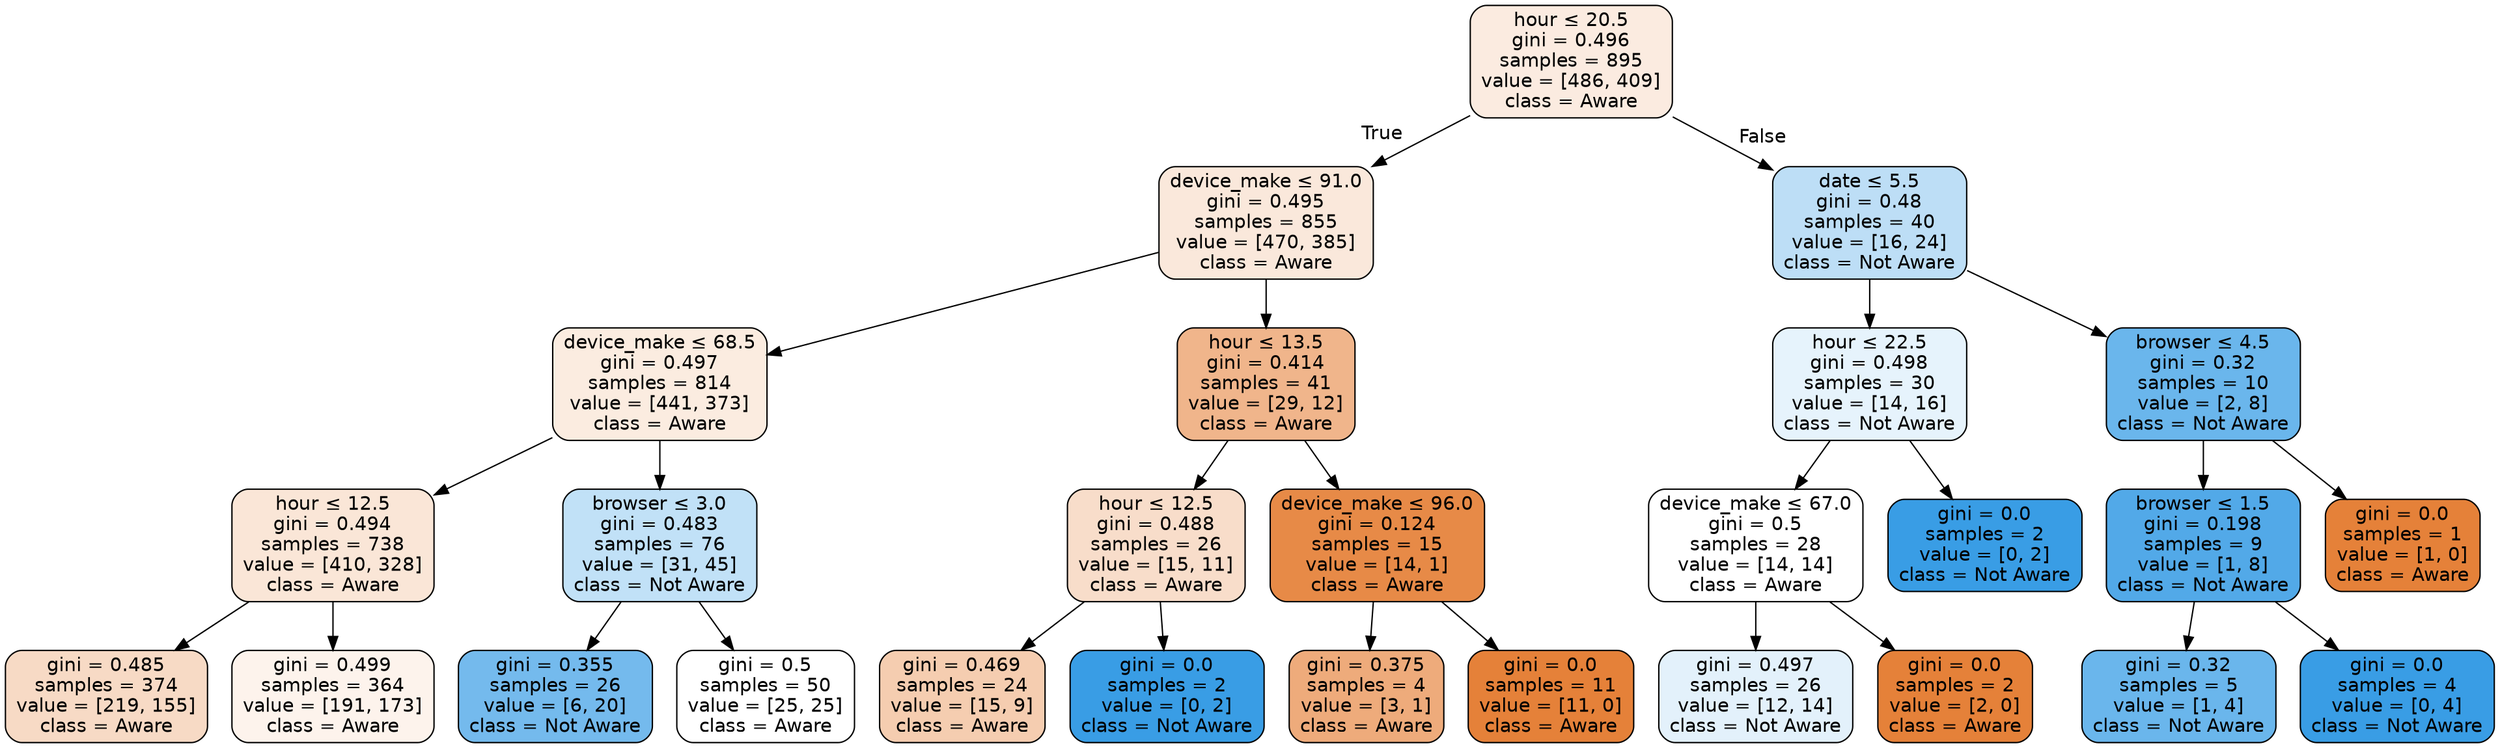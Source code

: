 digraph Tree {
node [shape=box, style="filled, rounded", color="black", fontname="helvetica"] ;
edge [fontname="helvetica"] ;
0 [label=<hour &le; 20.5<br/>gini = 0.496<br/>samples = 895<br/>value = [486, 409]<br/>class = Aware>, fillcolor="#fbebe0"] ;
1 [label=<device_make &le; 91.0<br/>gini = 0.495<br/>samples = 855<br/>value = [470, 385]<br/>class = Aware>, fillcolor="#fae8db"] ;
0 -> 1 [labeldistance=2.5, labelangle=45, headlabel="True"] ;
2 [label=<device_make &le; 68.5<br/>gini = 0.497<br/>samples = 814<br/>value = [441, 373]<br/>class = Aware>, fillcolor="#fbece0"] ;
1 -> 2 ;
3 [label=<hour &le; 12.5<br/>gini = 0.494<br/>samples = 738<br/>value = [410, 328]<br/>class = Aware>, fillcolor="#fae6d7"] ;
2 -> 3 ;
4 [label=<gini = 0.485<br/>samples = 374<br/>value = [219, 155]<br/>class = Aware>, fillcolor="#f7dac5"] ;
3 -> 4 ;
5 [label=<gini = 0.499<br/>samples = 364<br/>value = [191, 173]<br/>class = Aware>, fillcolor="#fdf3ec"] ;
3 -> 5 ;
6 [label=<browser &le; 3.0<br/>gini = 0.483<br/>samples = 76<br/>value = [31, 45]<br/>class = Not Aware>, fillcolor="#c1e1f7"] ;
2 -> 6 ;
7 [label=<gini = 0.355<br/>samples = 26<br/>value = [6, 20]<br/>class = Not Aware>, fillcolor="#74baed"] ;
6 -> 7 ;
8 [label=<gini = 0.5<br/>samples = 50<br/>value = [25, 25]<br/>class = Aware>, fillcolor="#ffffff"] ;
6 -> 8 ;
9 [label=<hour &le; 13.5<br/>gini = 0.414<br/>samples = 41<br/>value = [29, 12]<br/>class = Aware>, fillcolor="#f0b58b"] ;
1 -> 9 ;
10 [label=<hour &le; 12.5<br/>gini = 0.488<br/>samples = 26<br/>value = [15, 11]<br/>class = Aware>, fillcolor="#f8ddca"] ;
9 -> 10 ;
11 [label=<gini = 0.469<br/>samples = 24<br/>value = [15, 9]<br/>class = Aware>, fillcolor="#f5cdb0"] ;
10 -> 11 ;
12 [label=<gini = 0.0<br/>samples = 2<br/>value = [0, 2]<br/>class = Not Aware>, fillcolor="#399de5"] ;
10 -> 12 ;
13 [label=<device_make &le; 96.0<br/>gini = 0.124<br/>samples = 15<br/>value = [14, 1]<br/>class = Aware>, fillcolor="#e78a47"] ;
9 -> 13 ;
14 [label=<gini = 0.375<br/>samples = 4<br/>value = [3, 1]<br/>class = Aware>, fillcolor="#eeab7b"] ;
13 -> 14 ;
15 [label=<gini = 0.0<br/>samples = 11<br/>value = [11, 0]<br/>class = Aware>, fillcolor="#e58139"] ;
13 -> 15 ;
16 [label=<date &le; 5.5<br/>gini = 0.48<br/>samples = 40<br/>value = [16, 24]<br/>class = Not Aware>, fillcolor="#bddef6"] ;
0 -> 16 [labeldistance=2.5, labelangle=-45, headlabel="False"] ;
17 [label=<hour &le; 22.5<br/>gini = 0.498<br/>samples = 30<br/>value = [14, 16]<br/>class = Not Aware>, fillcolor="#e6f3fc"] ;
16 -> 17 ;
18 [label=<device_make &le; 67.0<br/>gini = 0.5<br/>samples = 28<br/>value = [14, 14]<br/>class = Aware>, fillcolor="#ffffff"] ;
17 -> 18 ;
19 [label=<gini = 0.497<br/>samples = 26<br/>value = [12, 14]<br/>class = Not Aware>, fillcolor="#e3f1fb"] ;
18 -> 19 ;
20 [label=<gini = 0.0<br/>samples = 2<br/>value = [2, 0]<br/>class = Aware>, fillcolor="#e58139"] ;
18 -> 20 ;
21 [label=<gini = 0.0<br/>samples = 2<br/>value = [0, 2]<br/>class = Not Aware>, fillcolor="#399de5"] ;
17 -> 21 ;
22 [label=<browser &le; 4.5<br/>gini = 0.32<br/>samples = 10<br/>value = [2, 8]<br/>class = Not Aware>, fillcolor="#6ab6ec"] ;
16 -> 22 ;
23 [label=<browser &le; 1.5<br/>gini = 0.198<br/>samples = 9<br/>value = [1, 8]<br/>class = Not Aware>, fillcolor="#52a9e8"] ;
22 -> 23 ;
24 [label=<gini = 0.32<br/>samples = 5<br/>value = [1, 4]<br/>class = Not Aware>, fillcolor="#6ab6ec"] ;
23 -> 24 ;
25 [label=<gini = 0.0<br/>samples = 4<br/>value = [0, 4]<br/>class = Not Aware>, fillcolor="#399de5"] ;
23 -> 25 ;
26 [label=<gini = 0.0<br/>samples = 1<br/>value = [1, 0]<br/>class = Aware>, fillcolor="#e58139"] ;
22 -> 26 ;
}